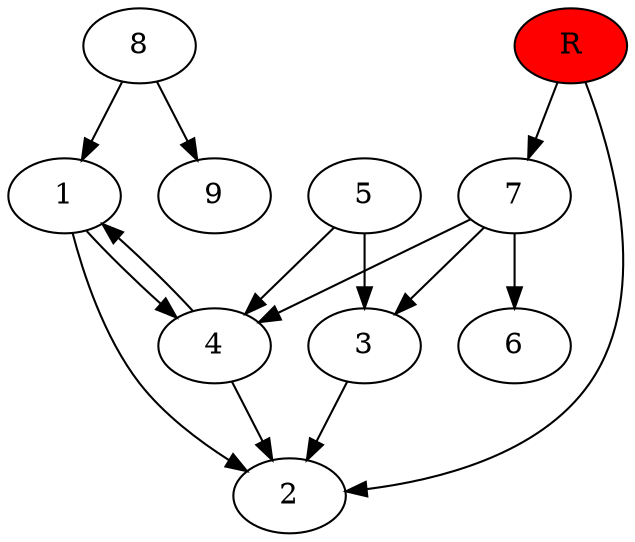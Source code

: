 digraph prb40909 {
	1
	2
	3
	4
	5
	6
	7
	8
	R [fillcolor="#ff0000" style=filled]
	1 -> 2
	1 -> 4
	3 -> 2
	4 -> 1
	4 -> 2
	5 -> 3
	5 -> 4
	7 -> 3
	7 -> 4
	7 -> 6
	8 -> 1
	8 -> 9
	R -> 2
	R -> 7
}
